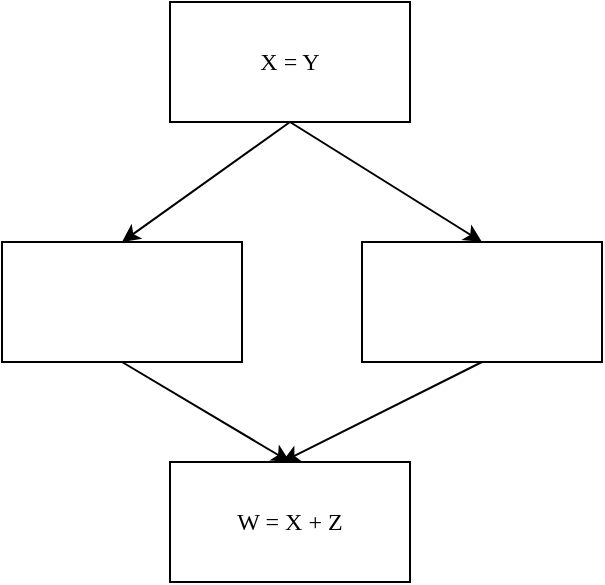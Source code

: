 <mxfile>
    <diagram id="rI8IIRIKFx2MNkzlHXJ5" name="Page-1">
        <mxGraphModel dx="782" dy="695" grid="1" gridSize="10" guides="1" tooltips="1" connect="1" arrows="1" fold="1" page="1" pageScale="1" pageWidth="827" pageHeight="1169" math="0" shadow="0">
            <root>
                <mxCell id="0"/>
                <mxCell id="1" parent="0"/>
                <mxCell id="8" style="edgeStyle=none;html=1;exitX=0.5;exitY=1;exitDx=0;exitDy=0;entryX=0.5;entryY=0;entryDx=0;entryDy=0;" edge="1" parent="1" source="H1gLuX6WIifEQQGKv88O-1" target="3">
                    <mxGeometry relative="1" as="geometry"/>
                </mxCell>
                <mxCell id="9" style="edgeStyle=none;html=1;exitX=0.5;exitY=1;exitDx=0;exitDy=0;entryX=0.5;entryY=0;entryDx=0;entryDy=0;" edge="1" parent="1" source="H1gLuX6WIifEQQGKv88O-1" target="4">
                    <mxGeometry relative="1" as="geometry"/>
                </mxCell>
                <mxCell id="H1gLuX6WIifEQQGKv88O-1" value="&lt;font face=&quot;Comic Sans MS&quot;&gt;X = Y&lt;/font&gt;" style="rounded=0;whiteSpace=wrap;html=1;" parent="1" vertex="1">
                    <mxGeometry x="354" y="270" width="120" height="60" as="geometry"/>
                </mxCell>
                <mxCell id="6" style="edgeStyle=none;html=1;exitX=0.5;exitY=1;exitDx=0;exitDy=0;entryX=0.5;entryY=0;entryDx=0;entryDy=0;" edge="1" parent="1" source="3" target="5">
                    <mxGeometry relative="1" as="geometry"/>
                </mxCell>
                <mxCell id="3" value="" style="rounded=0;whiteSpace=wrap;html=1;" vertex="1" parent="1">
                    <mxGeometry x="270" y="390" width="120" height="60" as="geometry"/>
                </mxCell>
                <mxCell id="7" style="edgeStyle=none;html=1;exitX=0.5;exitY=1;exitDx=0;exitDy=0;" edge="1" parent="1" source="4">
                    <mxGeometry relative="1" as="geometry">
                        <mxPoint x="410" y="500" as="targetPoint"/>
                    </mxGeometry>
                </mxCell>
                <mxCell id="4" value="" style="rounded=0;whiteSpace=wrap;html=1;" vertex="1" parent="1">
                    <mxGeometry x="450" y="390" width="120" height="60" as="geometry"/>
                </mxCell>
                <mxCell id="5" value="&lt;font face=&quot;Comic Sans MS&quot;&gt;W = X + Z&lt;/font&gt;" style="rounded=0;whiteSpace=wrap;html=1;" vertex="1" parent="1">
                    <mxGeometry x="354" y="500" width="120" height="60" as="geometry"/>
                </mxCell>
            </root>
        </mxGraphModel>
    </diagram>
</mxfile>